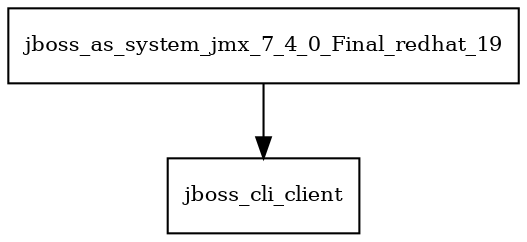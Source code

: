 digraph jboss_as_system_jmx_7_4_0_Final_redhat_19_dependencies {
  node [shape = box, fontsize=10.0];
  jboss_as_system_jmx_7_4_0_Final_redhat_19 -> jboss_cli_client;
}
